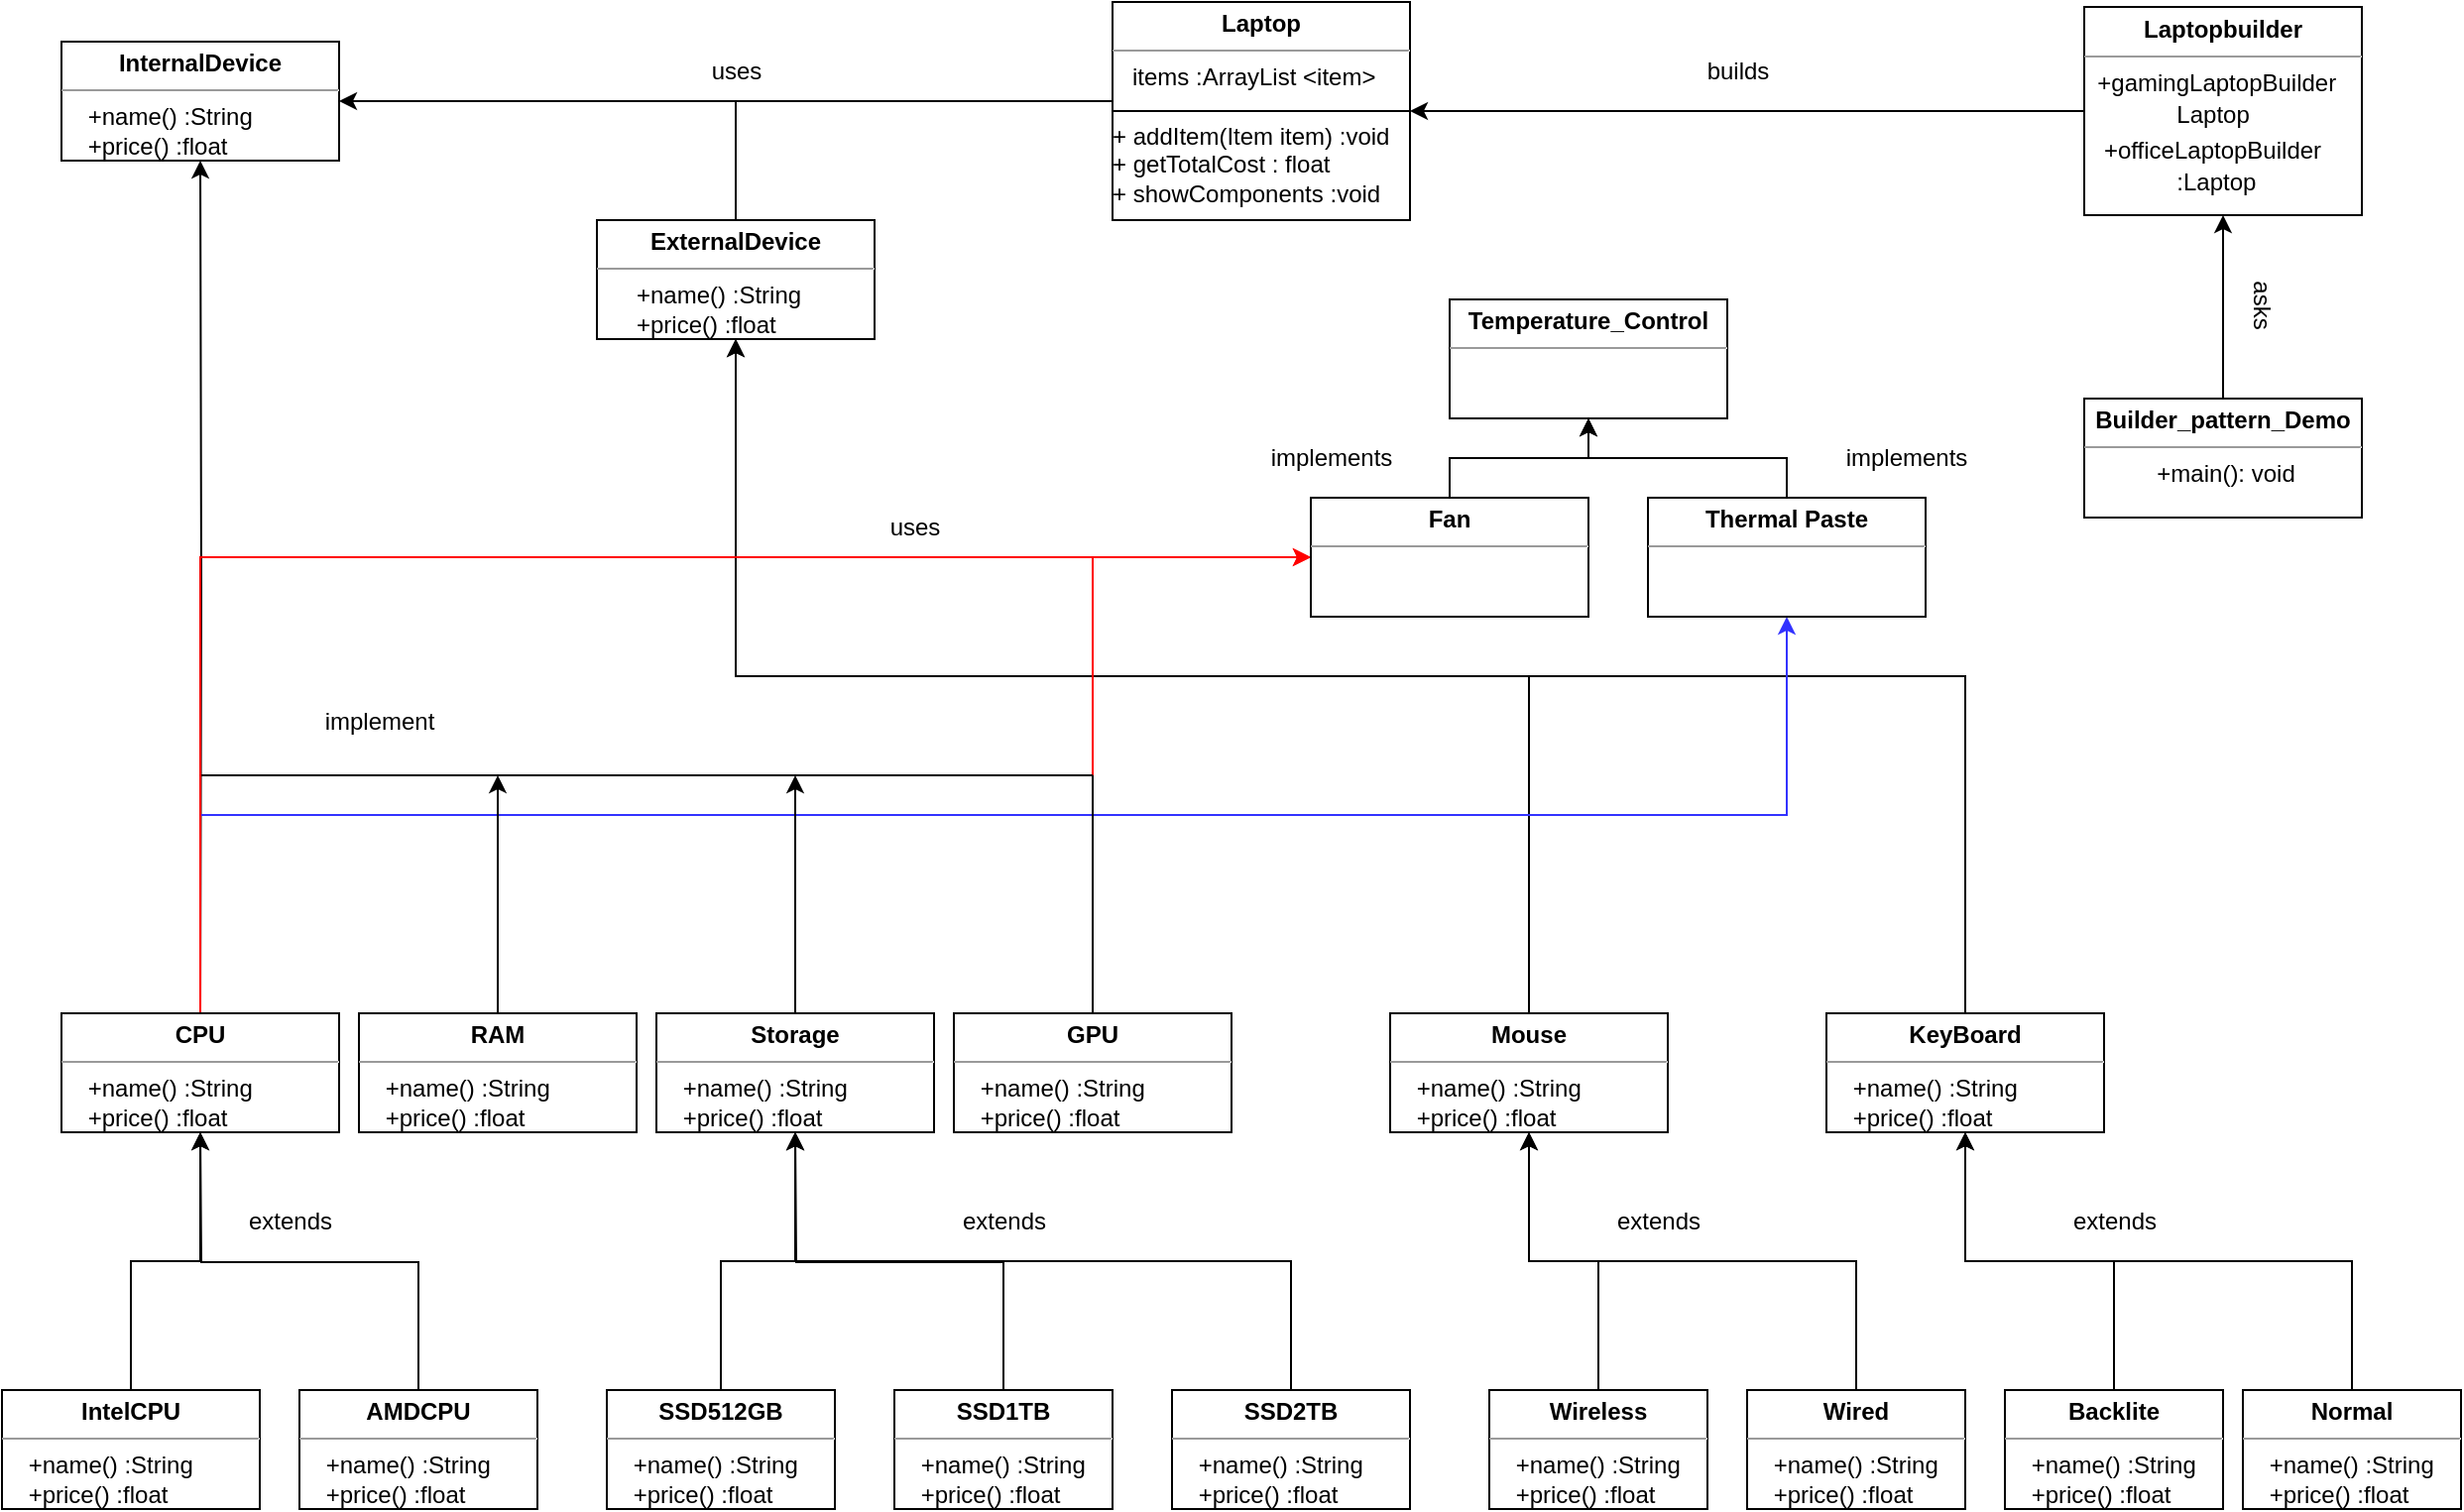 <mxfile version="23.0.2" type="device">
  <diagram name="Page-1" id="YyvwkcCu1DjZoRkOPPNi">
    <mxGraphModel dx="2286" dy="968" grid="0" gridSize="10" guides="1" tooltips="1" connect="1" arrows="1" fold="1" page="1" pageScale="1" pageWidth="850" pageHeight="1100" math="0" shadow="0">
      <root>
        <mxCell id="0" />
        <mxCell id="1" parent="0" />
        <mxCell id="r6YA3iBzdKkNzYuFECnD-3" value="uses&lt;br&gt;" style="text;html=1;align=center;verticalAlign=middle;resizable=0;points=[];autosize=1;strokeColor=none;fillColor=none;" parent="1" vertex="1">
          <mxGeometry x="335" y="30" width="50" height="30" as="geometry" />
        </mxCell>
        <mxCell id="r6YA3iBzdKkNzYuFECnD-4" value="builds" style="text;html=1;align=center;verticalAlign=middle;resizable=0;points=[];autosize=1;strokeColor=none;fillColor=none;" parent="1" vertex="1">
          <mxGeometry x="840" y="30" width="50" height="30" as="geometry" />
        </mxCell>
        <mxCell id="r6YA3iBzdKkNzYuFECnD-6" value="&lt;p style=&quot;margin:0px;margin-top:4px;text-align:center;&quot;&gt;&lt;b&gt;InternalDevice&lt;/b&gt;&lt;/p&gt;&lt;hr size=&quot;1&quot;&gt;&lt;div style=&quot;height:2px;&quot;&gt;&amp;nbsp; &amp;nbsp; +name() :String&lt;br&gt;&amp;nbsp; &amp;nbsp; +price() :float&lt;/div&gt;" style="verticalAlign=top;align=left;overflow=fill;fontSize=12;fontFamily=Helvetica;html=1;whiteSpace=wrap;" parent="1" vertex="1">
          <mxGeometry x="20" y="30" width="140" height="60" as="geometry" />
        </mxCell>
        <mxCell id="r6YA3iBzdKkNzYuFECnD-50" style="edgeStyle=orthogonalEdgeStyle;rounded=0;orthogonalLoop=1;jettySize=auto;html=1;exitX=0;exitY=0.5;exitDx=0;exitDy=0;entryX=1;entryY=0.5;entryDx=0;entryDy=0;" parent="1" source="r6YA3iBzdKkNzYuFECnD-7" target="r6YA3iBzdKkNzYuFECnD-6" edge="1">
          <mxGeometry relative="1" as="geometry">
            <Array as="points">
              <mxPoint x="550" y="60" />
              <mxPoint x="170" y="60" />
            </Array>
          </mxGeometry>
        </mxCell>
        <mxCell id="r6YA3iBzdKkNzYuFECnD-7" value="&lt;p style=&quot;margin:0px;margin-top:4px;text-align:center;&quot;&gt;&lt;b&gt;Laptop&lt;/b&gt;&lt;/p&gt;&lt;hr size=&quot;1&quot;&gt;&lt;div style=&quot;height:2px;&quot;&gt;&amp;nbsp; &amp;nbsp;items :ArrayList &amp;lt;item&amp;gt;&lt;/div&gt;&lt;div style=&quot;height:2px;&quot;&gt;&lt;br&gt;&lt;/div&gt;&lt;div style=&quot;height:2px;&quot;&gt;&lt;br&gt;&lt;/div&gt;&lt;div style=&quot;height:2px;&quot;&gt;&lt;br&gt;&lt;/div&gt;&lt;div style=&quot;height:2px;&quot;&gt;&lt;br&gt;&lt;/div&gt;&lt;div style=&quot;height:2px;&quot;&gt;&lt;br&gt;&lt;/div&gt;&lt;div style=&quot;height:2px;&quot;&gt;&lt;br&gt;&lt;/div&gt;&lt;div style=&quot;height:2px;&quot;&gt;&lt;br&gt;&lt;/div&gt;&lt;div style=&quot;height:2px;&quot;&gt;&lt;br&gt;&lt;/div&gt;&lt;div style=&quot;height:2px;&quot;&gt;&lt;br&gt;&lt;/div&gt;&lt;div style=&quot;height:2px;&quot;&gt;&lt;br&gt;&lt;/div&gt;&lt;div style=&quot;height:2px;&quot;&gt;&lt;br&gt;&lt;/div&gt;&lt;div style=&quot;height:2px;&quot;&gt;&lt;br&gt;&lt;/div&gt;&lt;div style=&quot;height:2px;&quot;&gt;&lt;br&gt;&lt;/div&gt;&lt;div style=&quot;height:2px;&quot;&gt;&lt;br&gt;&lt;/div&gt;&lt;div style=&quot;height:2px;&quot;&gt;+ addItem(Item item) :void&lt;/div&gt;&lt;div style=&quot;height:2px;&quot;&gt;&lt;br&gt;&lt;/div&gt;&lt;div style=&quot;height:2px;&quot;&gt;&lt;br&gt;&lt;/div&gt;&lt;div style=&quot;height:2px;&quot;&gt;&lt;br&gt;&lt;/div&gt;&lt;div style=&quot;height:2px;&quot;&gt;&lt;br&gt;&lt;/div&gt;&lt;div style=&quot;height:2px;&quot;&gt;&lt;br&gt;&lt;/div&gt;&lt;div style=&quot;height:2px;&quot;&gt;&lt;br&gt;&lt;/div&gt;&lt;div style=&quot;height:2px;&quot;&gt;+ getTotalCost : float&lt;br&gt;+ showComponents :void&lt;/div&gt;" style="verticalAlign=top;align=left;overflow=fill;fontSize=12;fontFamily=Helvetica;html=1;whiteSpace=wrap;" parent="1" vertex="1">
          <mxGeometry x="550" y="10" width="150" height="110" as="geometry" />
        </mxCell>
        <mxCell id="r6YA3iBzdKkNzYuFECnD-45" style="edgeStyle=orthogonalEdgeStyle;rounded=0;orthogonalLoop=1;jettySize=auto;html=1;entryX=1;entryY=0.5;entryDx=0;entryDy=0;" parent="1" source="r6YA3iBzdKkNzYuFECnD-8" target="r6YA3iBzdKkNzYuFECnD-7" edge="1">
          <mxGeometry relative="1" as="geometry" />
        </mxCell>
        <mxCell id="r6YA3iBzdKkNzYuFECnD-8" value="&lt;p style=&quot;margin:0px;margin-top:4px;text-align:center;&quot;&gt;&lt;b&gt;Laptopbuilder&lt;/b&gt;&lt;/p&gt;&lt;hr size=&quot;1&quot;&gt;&lt;div style=&quot;height:2px;&quot;&gt;&amp;nbsp; +gamingLaptopBuilder&lt;/div&gt;&lt;div style=&quot;height:2px;&quot;&gt;&lt;br&gt;&lt;/div&gt;&lt;div style=&quot;height:2px;&quot;&gt;&lt;br&gt;&lt;/div&gt;&lt;div style=&quot;height:2px;&quot;&gt;&lt;br&gt;&lt;/div&gt;&lt;div style=&quot;height:2px;&quot;&gt;&lt;br&gt;&lt;/div&gt;&lt;div style=&quot;height:2px;&quot;&gt;&lt;br&gt;&lt;/div&gt;&lt;div style=&quot;height:2px;&quot;&gt;&lt;br&gt;&lt;/div&gt;&lt;div style=&quot;height:2px;&quot;&gt;&lt;br&gt;&lt;/div&gt;&lt;div style=&quot;height:2px;&quot;&gt;&amp;nbsp; &amp;nbsp; &amp;nbsp; &amp;nbsp; &amp;nbsp; &amp;nbsp; &amp;nbsp; Laptop&amp;nbsp; &amp;nbsp; &amp;nbsp;&amp;nbsp;&lt;/div&gt;&lt;div style=&quot;height:2px;&quot;&gt;&lt;br&gt;&lt;/div&gt;&lt;div style=&quot;height:2px;&quot;&gt;&lt;br&gt;&lt;/div&gt;&lt;div style=&quot;height:2px;&quot;&gt;&lt;br&gt;&lt;/div&gt;&lt;div style=&quot;height:2px;&quot;&gt;&lt;br&gt;&lt;/div&gt;&lt;div style=&quot;height:2px;&quot;&gt;&lt;br&gt;&lt;/div&gt;&lt;div style=&quot;height:2px;&quot;&gt;&lt;br&gt;&lt;/div&gt;&lt;div style=&quot;height:2px;&quot;&gt;&lt;br&gt;&lt;/div&gt;&lt;div style=&quot;height:2px;&quot;&gt;&lt;br&gt;&lt;/div&gt;&lt;div style=&quot;height:2px;&quot;&gt;&amp;nbsp; &amp;nbsp;+officeLaptopBuilder&lt;/div&gt;&lt;div style=&quot;height:2px;&quot;&gt;&lt;br&gt;&lt;/div&gt;&lt;div style=&quot;height:2px;&quot;&gt;&lt;br&gt;&lt;/div&gt;&lt;div style=&quot;height:2px;&quot;&gt;&lt;br&gt;&lt;/div&gt;&lt;div style=&quot;height:2px;&quot;&gt;&lt;br&gt;&lt;/div&gt;&lt;div style=&quot;height:2px;&quot;&gt;&lt;br&gt;&lt;/div&gt;&lt;div style=&quot;height:2px;&quot;&gt;&lt;br&gt;&lt;/div&gt;&lt;div style=&quot;height:2px;&quot;&gt;&lt;br&gt;&lt;/div&gt;&lt;div style=&quot;height:2px;&quot;&gt;&amp;nbsp; &amp;nbsp; &amp;nbsp; &amp;nbsp; &amp;nbsp; &amp;nbsp; &amp;nbsp; :Laptop&lt;/div&gt;" style="verticalAlign=top;align=left;overflow=fill;fontSize=12;fontFamily=Helvetica;html=1;whiteSpace=wrap;" parent="1" vertex="1">
          <mxGeometry x="1040" y="12.5" width="140" height="105" as="geometry" />
        </mxCell>
        <mxCell id="r6YA3iBzdKkNzYuFECnD-47" style="edgeStyle=orthogonalEdgeStyle;rounded=0;orthogonalLoop=1;jettySize=auto;html=1;exitX=0.5;exitY=0;exitDx=0;exitDy=0;entryX=0.5;entryY=1;entryDx=0;entryDy=0;" parent="1" source="r6YA3iBzdKkNzYuFECnD-46" target="r6YA3iBzdKkNzYuFECnD-8" edge="1">
          <mxGeometry relative="1" as="geometry" />
        </mxCell>
        <mxCell id="r6YA3iBzdKkNzYuFECnD-46" value="&lt;p style=&quot;margin:0px;margin-top:4px;text-align:center;&quot;&gt;&lt;b&gt;Builder_pattern_Demo&lt;/b&gt;&lt;/p&gt;&lt;hr size=&quot;1&quot;&gt;&lt;div style=&quot;height:2px;&quot;&gt;&amp;nbsp; &amp;nbsp; &amp;nbsp; &amp;nbsp; &amp;nbsp; &amp;nbsp;+main(): void&lt;/div&gt;" style="verticalAlign=top;align=left;overflow=fill;fontSize=12;fontFamily=Helvetica;html=1;whiteSpace=wrap;" parent="1" vertex="1">
          <mxGeometry x="1040" y="210" width="140" height="60" as="geometry" />
        </mxCell>
        <mxCell id="r6YA3iBzdKkNzYuFECnD-49" value="asks" style="text;html=1;align=center;verticalAlign=middle;resizable=0;points=[];autosize=1;strokeColor=none;fillColor=none;rotation=90;" parent="1" vertex="1">
          <mxGeometry x="1105" y="147.5" width="50" height="30" as="geometry" />
        </mxCell>
        <mxCell id="r6YA3iBzdKkNzYuFECnD-51" value="" style="endArrow=none;html=1;rounded=0;entryX=0;entryY=0.5;entryDx=0;entryDy=0;exitX=1;exitY=0.5;exitDx=0;exitDy=0;" parent="1" source="r6YA3iBzdKkNzYuFECnD-7" target="r6YA3iBzdKkNzYuFECnD-7" edge="1">
          <mxGeometry width="50" height="50" relative="1" as="geometry">
            <mxPoint x="570" y="350" as="sourcePoint" />
            <mxPoint x="620" y="300" as="targetPoint" />
            <Array as="points">
              <mxPoint x="625" y="65" />
            </Array>
          </mxGeometry>
        </mxCell>
        <mxCell id="r6YA3iBzdKkNzYuFECnD-52" value="&lt;p style=&quot;margin:0px;margin-top:4px;text-align:center;&quot;&gt;&lt;b&gt;ExternalDevice&lt;/b&gt;&lt;/p&gt;&lt;hr size=&quot;1&quot;&gt;&lt;div style=&quot;height:2px;&quot;&gt;&amp;nbsp; &amp;nbsp; &amp;nbsp; +name() :String&lt;br style=&quot;border-color: var(--border-color);&quot;&gt;&amp;nbsp; &amp;nbsp; &amp;nbsp; +price() :float&lt;br&gt;&lt;/div&gt;" style="verticalAlign=top;align=left;overflow=fill;fontSize=12;fontFamily=Helvetica;html=1;whiteSpace=wrap;" parent="1" vertex="1">
          <mxGeometry x="290" y="120" width="140" height="60" as="geometry" />
        </mxCell>
        <mxCell id="r6YA3iBzdKkNzYuFECnD-60" style="edgeStyle=orthogonalEdgeStyle;rounded=0;orthogonalLoop=1;jettySize=auto;html=1;exitX=0.5;exitY=0;exitDx=0;exitDy=0;" parent="1" target="r6YA3iBzdKkNzYuFECnD-6" edge="1">
          <mxGeometry relative="1" as="geometry">
            <mxPoint x="90" y="520" as="sourcePoint" />
          </mxGeometry>
        </mxCell>
        <mxCell id="r6YA3iBzdKkNzYuFECnD-55" value="" style="endArrow=none;html=1;rounded=0;entryX=0.5;entryY=0;entryDx=0;entryDy=0;" parent="1" source="r6YA3iBzdKkNzYuFECnD-3" target="r6YA3iBzdKkNzYuFECnD-52" edge="1">
          <mxGeometry width="50" height="50" relative="1" as="geometry">
            <mxPoint x="570" y="350" as="sourcePoint" />
            <mxPoint x="620" y="300" as="targetPoint" />
          </mxGeometry>
        </mxCell>
        <mxCell id="r6YA3iBzdKkNzYuFECnD-65" value="" style="endArrow=none;html=1;rounded=0;" parent="1" edge="1">
          <mxGeometry width="50" height="50" relative="1" as="geometry">
            <mxPoint x="220" y="400" as="sourcePoint" />
            <mxPoint x="90" y="400" as="targetPoint" />
          </mxGeometry>
        </mxCell>
        <mxCell id="r6YA3iBzdKkNzYuFECnD-68" value="" style="endArrow=none;html=1;rounded=0;" parent="1" edge="1">
          <mxGeometry width="50" height="50" relative="1" as="geometry">
            <mxPoint x="350" y="400" as="sourcePoint" />
            <mxPoint x="210" y="400" as="targetPoint" />
          </mxGeometry>
        </mxCell>
        <mxCell id="r6YA3iBzdKkNzYuFECnD-70" value="" style="endArrow=none;html=1;rounded=0;" parent="1" edge="1">
          <mxGeometry width="50" height="50" relative="1" as="geometry">
            <mxPoint x="480" y="400" as="sourcePoint" />
            <mxPoint x="350" y="400" as="targetPoint" />
          </mxGeometry>
        </mxCell>
        <mxCell id="r6YA3iBzdKkNzYuFECnD-84" style="edgeStyle=orthogonalEdgeStyle;rounded=0;orthogonalLoop=1;jettySize=auto;html=1;exitX=0.5;exitY=0;exitDx=0;exitDy=0;entryX=0.5;entryY=1;entryDx=0;entryDy=0;" parent="1" source="r6YA3iBzdKkNzYuFECnD-71" target="r6YA3iBzdKkNzYuFECnD-52" edge="1">
          <mxGeometry relative="1" as="geometry" />
        </mxCell>
        <mxCell id="r6YA3iBzdKkNzYuFECnD-71" value="&lt;p style=&quot;margin:0px;margin-top:4px;text-align:center;&quot;&gt;&lt;b&gt;Mouse&lt;/b&gt;&lt;/p&gt;&lt;hr size=&quot;1&quot;&gt;&lt;div style=&quot;height:2px;&quot;&gt;&amp;nbsp; &amp;nbsp; +name() :String&lt;br&gt;&amp;nbsp; &amp;nbsp; +price() :float&lt;/div&gt;" style="verticalAlign=top;align=left;overflow=fill;fontSize=12;fontFamily=Helvetica;html=1;whiteSpace=wrap;" parent="1" vertex="1">
          <mxGeometry x="690" y="520" width="140" height="60" as="geometry" />
        </mxCell>
        <mxCell id="r6YA3iBzdKkNzYuFECnD-120" style="edgeStyle=orthogonalEdgeStyle;rounded=0;orthogonalLoop=1;jettySize=auto;html=1;exitX=0.5;exitY=0;exitDx=0;exitDy=0;" parent="1" source="r6YA3iBzdKkNzYuFECnD-72" target="r6YA3iBzdKkNzYuFECnD-52" edge="1">
          <mxGeometry relative="1" as="geometry" />
        </mxCell>
        <mxCell id="r6YA3iBzdKkNzYuFECnD-72" value="&lt;p style=&quot;margin:0px;margin-top:4px;text-align:center;&quot;&gt;&lt;b&gt;KeyBoard&lt;/b&gt;&lt;/p&gt;&lt;hr size=&quot;1&quot;&gt;&lt;div style=&quot;height:2px;&quot;&gt;&amp;nbsp; &amp;nbsp; +name() :String&lt;br&gt;&amp;nbsp; &amp;nbsp; +price() :float&lt;/div&gt;" style="verticalAlign=top;align=left;overflow=fill;fontSize=12;fontFamily=Helvetica;html=1;whiteSpace=wrap;" parent="1" vertex="1">
          <mxGeometry x="910" y="520" width="140" height="60" as="geometry" />
        </mxCell>
        <mxCell id="r6YA3iBzdKkNzYuFECnD-96" style="edgeStyle=orthogonalEdgeStyle;rounded=0;orthogonalLoop=1;jettySize=auto;html=1;exitX=0.5;exitY=0;exitDx=0;exitDy=0;entryX=0.5;entryY=1;entryDx=0;entryDy=0;fillColor=#e1d5e7;strokeColor=#3333FF;" parent="1" source="r6YA3iBzdKkNzYuFECnD-76" target="r6YA3iBzdKkNzYuFECnD-89" edge="1">
          <mxGeometry relative="1" as="geometry" />
        </mxCell>
        <mxCell id="r6YA3iBzdKkNzYuFECnD-97" style="edgeStyle=orthogonalEdgeStyle;rounded=0;orthogonalLoop=1;jettySize=auto;html=1;exitX=0.5;exitY=0;exitDx=0;exitDy=0;entryX=0;entryY=0.5;entryDx=0;entryDy=0;strokeColor=#FF0000;" parent="1" source="r6YA3iBzdKkNzYuFECnD-76" target="r6YA3iBzdKkNzYuFECnD-88" edge="1">
          <mxGeometry relative="1" as="geometry" />
        </mxCell>
        <mxCell id="r6YA3iBzdKkNzYuFECnD-76" value="&lt;p style=&quot;margin:0px;margin-top:4px;text-align:center;&quot;&gt;&lt;b&gt;CPU&lt;/b&gt;&lt;/p&gt;&lt;hr size=&quot;1&quot;&gt;&lt;div style=&quot;height:2px;&quot;&gt;&amp;nbsp; &amp;nbsp; +name() :String&lt;br&gt;&amp;nbsp; &amp;nbsp; +price() :float&lt;/div&gt;" style="verticalAlign=top;align=left;overflow=fill;fontSize=12;fontFamily=Helvetica;html=1;whiteSpace=wrap;" parent="1" vertex="1">
          <mxGeometry x="20" y="520" width="140" height="60" as="geometry" />
        </mxCell>
        <mxCell id="r6YA3iBzdKkNzYuFECnD-78" style="edgeStyle=orthogonalEdgeStyle;rounded=0;orthogonalLoop=1;jettySize=auto;html=1;exitX=0.5;exitY=0;exitDx=0;exitDy=0;" parent="1" source="r6YA3iBzdKkNzYuFECnD-77" edge="1">
          <mxGeometry relative="1" as="geometry">
            <mxPoint x="240" y="400" as="targetPoint" />
          </mxGeometry>
        </mxCell>
        <mxCell id="r6YA3iBzdKkNzYuFECnD-77" value="&lt;p style=&quot;margin:0px;margin-top:4px;text-align:center;&quot;&gt;&lt;b&gt;RAM&lt;/b&gt;&lt;/p&gt;&lt;hr size=&quot;1&quot;&gt;&lt;div style=&quot;height:2px;&quot;&gt;&amp;nbsp; &amp;nbsp; +name() :String&lt;br&gt;&amp;nbsp; &amp;nbsp; +price() :float&lt;/div&gt;" style="verticalAlign=top;align=left;overflow=fill;fontSize=12;fontFamily=Helvetica;html=1;whiteSpace=wrap;" parent="1" vertex="1">
          <mxGeometry x="170" y="520" width="140" height="60" as="geometry" />
        </mxCell>
        <mxCell id="r6YA3iBzdKkNzYuFECnD-81" style="edgeStyle=orthogonalEdgeStyle;rounded=0;orthogonalLoop=1;jettySize=auto;html=1;exitX=0.5;exitY=0;exitDx=0;exitDy=0;" parent="1" source="r6YA3iBzdKkNzYuFECnD-79" edge="1">
          <mxGeometry relative="1" as="geometry">
            <mxPoint x="390" y="400" as="targetPoint" />
          </mxGeometry>
        </mxCell>
        <mxCell id="r6YA3iBzdKkNzYuFECnD-79" value="&lt;p style=&quot;margin:0px;margin-top:4px;text-align:center;&quot;&gt;&lt;b&gt;Storage&lt;/b&gt;&lt;/p&gt;&lt;hr size=&quot;1&quot;&gt;&lt;div style=&quot;height:2px;&quot;&gt;&amp;nbsp; &amp;nbsp; +name() :String&lt;br&gt;&amp;nbsp; &amp;nbsp; +price() :float&lt;/div&gt;" style="verticalAlign=top;align=left;overflow=fill;fontSize=12;fontFamily=Helvetica;html=1;whiteSpace=wrap;" parent="1" vertex="1">
          <mxGeometry x="320" y="520" width="140" height="60" as="geometry" />
        </mxCell>
        <mxCell id="r6YA3iBzdKkNzYuFECnD-98" style="edgeStyle=orthogonalEdgeStyle;rounded=0;orthogonalLoop=1;jettySize=auto;html=1;exitX=0.5;exitY=0;exitDx=0;exitDy=0;entryX=0;entryY=0.5;entryDx=0;entryDy=0;strokeColor=#FF0000;" parent="1" source="r6YA3iBzdKkNzYuFECnD-80" target="r6YA3iBzdKkNzYuFECnD-88" edge="1">
          <mxGeometry relative="1" as="geometry" />
        </mxCell>
        <mxCell id="r6YA3iBzdKkNzYuFECnD-80" value="&lt;p style=&quot;margin:0px;margin-top:4px;text-align:center;&quot;&gt;&lt;b&gt;GPU&lt;/b&gt;&lt;/p&gt;&lt;hr size=&quot;1&quot;&gt;&lt;div style=&quot;height:2px;&quot;&gt;&amp;nbsp; &amp;nbsp; +name() :String&lt;br&gt;&amp;nbsp; &amp;nbsp; +price() :float&lt;/div&gt;" style="verticalAlign=top;align=left;overflow=fill;fontSize=12;fontFamily=Helvetica;html=1;whiteSpace=wrap;" parent="1" vertex="1">
          <mxGeometry x="470" y="520" width="140" height="60" as="geometry" />
        </mxCell>
        <mxCell id="r6YA3iBzdKkNzYuFECnD-82" value="" style="endArrow=none;html=1;rounded=0;exitX=0.5;exitY=0;exitDx=0;exitDy=0;" parent="1" source="r6YA3iBzdKkNzYuFECnD-80" edge="1">
          <mxGeometry width="50" height="50" relative="1" as="geometry">
            <mxPoint x="570" y="350" as="sourcePoint" />
            <mxPoint x="540" y="400" as="targetPoint" />
          </mxGeometry>
        </mxCell>
        <mxCell id="r6YA3iBzdKkNzYuFECnD-83" value="" style="endArrow=none;html=1;rounded=0;" parent="1" edge="1">
          <mxGeometry width="50" height="50" relative="1" as="geometry">
            <mxPoint x="540" y="400" as="sourcePoint" />
            <mxPoint x="480" y="400" as="targetPoint" />
          </mxGeometry>
        </mxCell>
        <mxCell id="r6YA3iBzdKkNzYuFECnD-87" value="&lt;p style=&quot;margin:0px;margin-top:4px;text-align:center;&quot;&gt;&lt;b&gt;Temperature_Control&lt;/b&gt;&lt;/p&gt;&lt;hr size=&quot;1&quot;&gt;&lt;div style=&quot;height:2px;&quot;&gt;&amp;nbsp; &amp;nbsp; &amp;nbsp;&amp;nbsp;&lt;br style=&quot;border-color: var(--border-color);&quot;&gt;&amp;nbsp; &amp;nbsp; &amp;nbsp;&amp;nbsp;&lt;br&gt;&lt;/div&gt;" style="verticalAlign=top;align=left;overflow=fill;fontSize=12;fontFamily=Helvetica;html=1;whiteSpace=wrap;" parent="1" vertex="1">
          <mxGeometry x="720" y="160" width="140" height="60" as="geometry" />
        </mxCell>
        <mxCell id="r6YA3iBzdKkNzYuFECnD-99" style="edgeStyle=orthogonalEdgeStyle;rounded=0;orthogonalLoop=1;jettySize=auto;html=1;exitX=0.5;exitY=0;exitDx=0;exitDy=0;entryX=0.5;entryY=1;entryDx=0;entryDy=0;" parent="1" source="r6YA3iBzdKkNzYuFECnD-88" target="r6YA3iBzdKkNzYuFECnD-87" edge="1">
          <mxGeometry relative="1" as="geometry" />
        </mxCell>
        <mxCell id="r6YA3iBzdKkNzYuFECnD-88" value="&lt;p style=&quot;margin:0px;margin-top:4px;text-align:center;&quot;&gt;&lt;b&gt;Fan&lt;/b&gt;&lt;/p&gt;&lt;hr size=&quot;1&quot;&gt;&lt;div style=&quot;height:2px;&quot;&gt;&amp;nbsp; &amp;nbsp; &amp;nbsp;&amp;nbsp;&lt;br style=&quot;border-color: var(--border-color);&quot;&gt;&amp;nbsp; &amp;nbsp; &amp;nbsp;&amp;nbsp;&lt;br&gt;&lt;/div&gt;" style="verticalAlign=top;align=left;overflow=fill;fontSize=12;fontFamily=Helvetica;html=1;whiteSpace=wrap;" parent="1" vertex="1">
          <mxGeometry x="650" y="260" width="140" height="60" as="geometry" />
        </mxCell>
        <mxCell id="r6YA3iBzdKkNzYuFECnD-100" style="edgeStyle=orthogonalEdgeStyle;rounded=0;orthogonalLoop=1;jettySize=auto;html=1;exitX=0.5;exitY=0;exitDx=0;exitDy=0;entryX=0.5;entryY=1;entryDx=0;entryDy=0;" parent="1" source="r6YA3iBzdKkNzYuFECnD-89" target="r6YA3iBzdKkNzYuFECnD-87" edge="1">
          <mxGeometry relative="1" as="geometry" />
        </mxCell>
        <mxCell id="r6YA3iBzdKkNzYuFECnD-89" value="&lt;p style=&quot;margin:0px;margin-top:4px;text-align:center;&quot;&gt;&lt;b&gt;Thermal Paste&lt;/b&gt;&lt;/p&gt;&lt;hr size=&quot;1&quot;&gt;&lt;div style=&quot;height:2px;&quot;&gt;&amp;nbsp; &amp;nbsp; &amp;nbsp;&amp;nbsp;&lt;br style=&quot;border-color: var(--border-color);&quot;&gt;&amp;nbsp; &amp;nbsp; &amp;nbsp;&amp;nbsp;&lt;br&gt;&lt;/div&gt;" style="verticalAlign=top;align=left;overflow=fill;fontSize=12;fontFamily=Helvetica;html=1;whiteSpace=wrap;" parent="1" vertex="1">
          <mxGeometry x="820" y="260" width="140" height="60" as="geometry" />
        </mxCell>
        <mxCell id="r6YA3iBzdKkNzYuFECnD-94" value="uses" style="text;html=1;align=center;verticalAlign=middle;resizable=0;points=[];autosize=1;strokeColor=none;fillColor=none;" parent="1" vertex="1">
          <mxGeometry x="425" y="260" width="50" height="30" as="geometry" />
        </mxCell>
        <mxCell id="r6YA3iBzdKkNzYuFECnD-101" value="implements&lt;br&gt;" style="text;html=1;align=center;verticalAlign=middle;resizable=0;points=[];autosize=1;strokeColor=none;fillColor=none;" parent="1" vertex="1">
          <mxGeometry x="620" y="225" width="80" height="30" as="geometry" />
        </mxCell>
        <mxCell id="r6YA3iBzdKkNzYuFECnD-102" value="implements&lt;br&gt;" style="text;html=1;align=center;verticalAlign=middle;resizable=0;points=[];autosize=1;strokeColor=none;fillColor=none;" parent="1" vertex="1">
          <mxGeometry x="910" y="225" width="80" height="30" as="geometry" />
        </mxCell>
        <mxCell id="r6YA3iBzdKkNzYuFECnD-106" style="edgeStyle=orthogonalEdgeStyle;rounded=0;orthogonalLoop=1;jettySize=auto;html=1;exitX=0.5;exitY=0;exitDx=0;exitDy=0;" parent="1" source="r6YA3iBzdKkNzYuFECnD-103" edge="1">
          <mxGeometry relative="1" as="geometry">
            <mxPoint x="90" y="580" as="targetPoint" />
          </mxGeometry>
        </mxCell>
        <mxCell id="r6YA3iBzdKkNzYuFECnD-103" value="&lt;p style=&quot;margin:0px;margin-top:4px;text-align:center;&quot;&gt;&lt;b&gt;AMDCPU&lt;/b&gt;&lt;/p&gt;&lt;hr size=&quot;1&quot;&gt;&lt;div style=&quot;height:2px;&quot;&gt;&amp;nbsp; &amp;nbsp; +name() :String&lt;br&gt;&amp;nbsp; &amp;nbsp; +price() :float&lt;/div&gt;" style="verticalAlign=top;align=left;overflow=fill;fontSize=12;fontFamily=Helvetica;html=1;whiteSpace=wrap;" parent="1" vertex="1">
          <mxGeometry x="140" y="710" width="120" height="60" as="geometry" />
        </mxCell>
        <mxCell id="r6YA3iBzdKkNzYuFECnD-105" style="edgeStyle=orthogonalEdgeStyle;rounded=0;orthogonalLoop=1;jettySize=auto;html=1;exitX=0.5;exitY=0;exitDx=0;exitDy=0;entryX=0.5;entryY=1;entryDx=0;entryDy=0;" parent="1" source="r6YA3iBzdKkNzYuFECnD-104" target="r6YA3iBzdKkNzYuFECnD-76" edge="1">
          <mxGeometry relative="1" as="geometry" />
        </mxCell>
        <mxCell id="r6YA3iBzdKkNzYuFECnD-104" value="&lt;p style=&quot;margin:0px;margin-top:4px;text-align:center;&quot;&gt;&lt;b&gt;IntelCPU&lt;/b&gt;&lt;/p&gt;&lt;hr size=&quot;1&quot;&gt;&lt;div style=&quot;height:2px;&quot;&gt;&amp;nbsp; &amp;nbsp; +name() :String&lt;br&gt;&amp;nbsp; &amp;nbsp; +price() :float&lt;/div&gt;" style="verticalAlign=top;align=left;overflow=fill;fontSize=12;fontFamily=Helvetica;html=1;whiteSpace=wrap;" parent="1" vertex="1">
          <mxGeometry x="-10" y="710" width="130" height="60" as="geometry" />
        </mxCell>
        <mxCell id="r6YA3iBzdKkNzYuFECnD-110" style="edgeStyle=orthogonalEdgeStyle;rounded=0;orthogonalLoop=1;jettySize=auto;html=1;exitX=0.5;exitY=0;exitDx=0;exitDy=0;" parent="1" source="r6YA3iBzdKkNzYuFECnD-107" target="r6YA3iBzdKkNzYuFECnD-79" edge="1">
          <mxGeometry relative="1" as="geometry" />
        </mxCell>
        <mxCell id="r6YA3iBzdKkNzYuFECnD-107" value="&lt;p style=&quot;margin:0px;margin-top:4px;text-align:center;&quot;&gt;&lt;b&gt;SSD512GB&lt;/b&gt;&lt;/p&gt;&lt;hr size=&quot;1&quot;&gt;&lt;div style=&quot;height:2px;&quot;&gt;&amp;nbsp; &amp;nbsp; +name() :String&lt;br&gt;&amp;nbsp; &amp;nbsp; +price() :float&lt;/div&gt;" style="verticalAlign=top;align=left;overflow=fill;fontSize=12;fontFamily=Helvetica;html=1;whiteSpace=wrap;" parent="1" vertex="1">
          <mxGeometry x="295" y="710" width="115" height="60" as="geometry" />
        </mxCell>
        <mxCell id="r6YA3iBzdKkNzYuFECnD-112" style="edgeStyle=orthogonalEdgeStyle;rounded=0;orthogonalLoop=1;jettySize=auto;html=1;exitX=0.5;exitY=0;exitDx=0;exitDy=0;" parent="1" source="r6YA3iBzdKkNzYuFECnD-108" target="r6YA3iBzdKkNzYuFECnD-79" edge="1">
          <mxGeometry relative="1" as="geometry" />
        </mxCell>
        <mxCell id="r6YA3iBzdKkNzYuFECnD-108" value="&lt;p style=&quot;margin:0px;margin-top:4px;text-align:center;&quot;&gt;&lt;b&gt;SSD2TB&lt;/b&gt;&lt;/p&gt;&lt;hr size=&quot;1&quot;&gt;&lt;div style=&quot;height:2px;&quot;&gt;&amp;nbsp; &amp;nbsp; +name() :String&lt;br&gt;&amp;nbsp; &amp;nbsp; +price() :float&lt;/div&gt;" style="verticalAlign=top;align=left;overflow=fill;fontSize=12;fontFamily=Helvetica;html=1;whiteSpace=wrap;" parent="1" vertex="1">
          <mxGeometry x="580" y="710" width="120" height="60" as="geometry" />
        </mxCell>
        <mxCell id="r6YA3iBzdKkNzYuFECnD-111" style="edgeStyle=orthogonalEdgeStyle;rounded=0;orthogonalLoop=1;jettySize=auto;html=1;exitX=0.5;exitY=0;exitDx=0;exitDy=0;" parent="1" source="r6YA3iBzdKkNzYuFECnD-109" edge="1">
          <mxGeometry relative="1" as="geometry">
            <mxPoint x="390" y="580" as="targetPoint" />
          </mxGeometry>
        </mxCell>
        <mxCell id="r6YA3iBzdKkNzYuFECnD-109" value="&lt;p style=&quot;margin:0px;margin-top:4px;text-align:center;&quot;&gt;&lt;b&gt;SSD1TB&lt;/b&gt;&lt;/p&gt;&lt;hr size=&quot;1&quot;&gt;&lt;div style=&quot;height:2px;&quot;&gt;&amp;nbsp; &amp;nbsp; +name() :String&lt;br&gt;&amp;nbsp; &amp;nbsp; +price() :float&lt;/div&gt;" style="verticalAlign=top;align=left;overflow=fill;fontSize=12;fontFamily=Helvetica;html=1;whiteSpace=wrap;" parent="1" vertex="1">
          <mxGeometry x="440" y="710" width="110" height="60" as="geometry" />
        </mxCell>
        <mxCell id="r6YA3iBzdKkNzYuFECnD-116" style="edgeStyle=orthogonalEdgeStyle;rounded=0;orthogonalLoop=1;jettySize=auto;html=1;exitX=0.5;exitY=0;exitDx=0;exitDy=0;" parent="1" source="r6YA3iBzdKkNzYuFECnD-113" target="r6YA3iBzdKkNzYuFECnD-71" edge="1">
          <mxGeometry relative="1" as="geometry" />
        </mxCell>
        <mxCell id="r6YA3iBzdKkNzYuFECnD-113" value="&lt;p style=&quot;margin:0px;margin-top:4px;text-align:center;&quot;&gt;&lt;b&gt;Wireless&lt;/b&gt;&lt;/p&gt;&lt;hr size=&quot;1&quot;&gt;&lt;div style=&quot;height:2px;&quot;&gt;&amp;nbsp; &amp;nbsp; +name() :String&lt;br&gt;&amp;nbsp; &amp;nbsp; +price() :float&lt;/div&gt;" style="verticalAlign=top;align=left;overflow=fill;fontSize=12;fontFamily=Helvetica;html=1;whiteSpace=wrap;" parent="1" vertex="1">
          <mxGeometry x="740" y="710" width="110" height="60" as="geometry" />
        </mxCell>
        <mxCell id="r6YA3iBzdKkNzYuFECnD-117" style="edgeStyle=orthogonalEdgeStyle;rounded=0;orthogonalLoop=1;jettySize=auto;html=1;exitX=0.5;exitY=0;exitDx=0;exitDy=0;" parent="1" source="r6YA3iBzdKkNzYuFECnD-114" target="r6YA3iBzdKkNzYuFECnD-71" edge="1">
          <mxGeometry relative="1" as="geometry" />
        </mxCell>
        <mxCell id="r6YA3iBzdKkNzYuFECnD-114" value="&lt;p style=&quot;margin:0px;margin-top:4px;text-align:center;&quot;&gt;&lt;b&gt;Wired&lt;/b&gt;&lt;/p&gt;&lt;hr size=&quot;1&quot;&gt;&lt;div style=&quot;height:2px;&quot;&gt;&amp;nbsp; &amp;nbsp; +name() :String&lt;br&gt;&amp;nbsp; &amp;nbsp; +price() :float&lt;/div&gt;" style="verticalAlign=top;align=left;overflow=fill;fontSize=12;fontFamily=Helvetica;html=1;whiteSpace=wrap;" parent="1" vertex="1">
          <mxGeometry x="870" y="710" width="110" height="60" as="geometry" />
        </mxCell>
        <mxCell id="r6YA3iBzdKkNzYuFECnD-122" style="edgeStyle=orthogonalEdgeStyle;rounded=0;orthogonalLoop=1;jettySize=auto;html=1;exitX=0.5;exitY=0;exitDx=0;exitDy=0;" parent="1" source="r6YA3iBzdKkNzYuFECnD-118" target="r6YA3iBzdKkNzYuFECnD-72" edge="1">
          <mxGeometry relative="1" as="geometry" />
        </mxCell>
        <mxCell id="r6YA3iBzdKkNzYuFECnD-118" value="&lt;p style=&quot;margin:0px;margin-top:4px;text-align:center;&quot;&gt;&lt;b&gt;Normal&lt;/b&gt;&lt;/p&gt;&lt;hr size=&quot;1&quot;&gt;&lt;div style=&quot;height:2px;&quot;&gt;&amp;nbsp; &amp;nbsp; +name() :String&lt;br&gt;&amp;nbsp; &amp;nbsp; +price() :float&lt;/div&gt;" style="verticalAlign=top;align=left;overflow=fill;fontSize=12;fontFamily=Helvetica;html=1;whiteSpace=wrap;" parent="1" vertex="1">
          <mxGeometry x="1120" y="710" width="110" height="60" as="geometry" />
        </mxCell>
        <mxCell id="r6YA3iBzdKkNzYuFECnD-121" style="edgeStyle=orthogonalEdgeStyle;rounded=0;orthogonalLoop=1;jettySize=auto;html=1;exitX=0.5;exitY=0;exitDx=0;exitDy=0;entryX=0.5;entryY=1;entryDx=0;entryDy=0;" parent="1" source="r6YA3iBzdKkNzYuFECnD-119" target="r6YA3iBzdKkNzYuFECnD-72" edge="1">
          <mxGeometry relative="1" as="geometry" />
        </mxCell>
        <mxCell id="r6YA3iBzdKkNzYuFECnD-119" value="&lt;p style=&quot;margin:0px;margin-top:4px;text-align:center;&quot;&gt;&lt;b&gt;Backlite&lt;/b&gt;&lt;/p&gt;&lt;hr size=&quot;1&quot;&gt;&lt;div style=&quot;height:2px;&quot;&gt;&amp;nbsp; &amp;nbsp; +name() :String&lt;br&gt;&amp;nbsp; &amp;nbsp; +price() :float&lt;/div&gt;" style="verticalAlign=top;align=left;overflow=fill;fontSize=12;fontFamily=Helvetica;html=1;whiteSpace=wrap;" parent="1" vertex="1">
          <mxGeometry x="1000" y="710" width="110" height="60" as="geometry" />
        </mxCell>
        <mxCell id="X9MJrrPSD1c3op7sBZve-1" value="extends&lt;br&gt;" style="text;html=1;align=center;verticalAlign=middle;resizable=0;points=[];autosize=1;strokeColor=none;fillColor=none;" vertex="1" parent="1">
          <mxGeometry x="100" y="610" width="70" height="30" as="geometry" />
        </mxCell>
        <mxCell id="X9MJrrPSD1c3op7sBZve-3" value="extends&lt;br&gt;" style="text;html=1;align=center;verticalAlign=middle;resizable=0;points=[];autosize=1;strokeColor=none;fillColor=none;" vertex="1" parent="1">
          <mxGeometry x="460" y="610" width="70" height="30" as="geometry" />
        </mxCell>
        <mxCell id="X9MJrrPSD1c3op7sBZve-4" value="extends&lt;br&gt;" style="text;html=1;align=center;verticalAlign=middle;resizable=0;points=[];autosize=1;strokeColor=none;fillColor=none;" vertex="1" parent="1">
          <mxGeometry x="790" y="610" width="70" height="30" as="geometry" />
        </mxCell>
        <mxCell id="X9MJrrPSD1c3op7sBZve-5" value="extends&lt;br&gt;" style="text;html=1;align=center;verticalAlign=middle;resizable=0;points=[];autosize=1;strokeColor=none;fillColor=none;" vertex="1" parent="1">
          <mxGeometry x="1020" y="610" width="70" height="30" as="geometry" />
        </mxCell>
        <mxCell id="X9MJrrPSD1c3op7sBZve-6" value="implement" style="text;html=1;align=center;verticalAlign=middle;resizable=0;points=[];autosize=1;strokeColor=none;fillColor=none;" vertex="1" parent="1">
          <mxGeometry x="140" y="358" width="80" height="30" as="geometry" />
        </mxCell>
      </root>
    </mxGraphModel>
  </diagram>
</mxfile>
